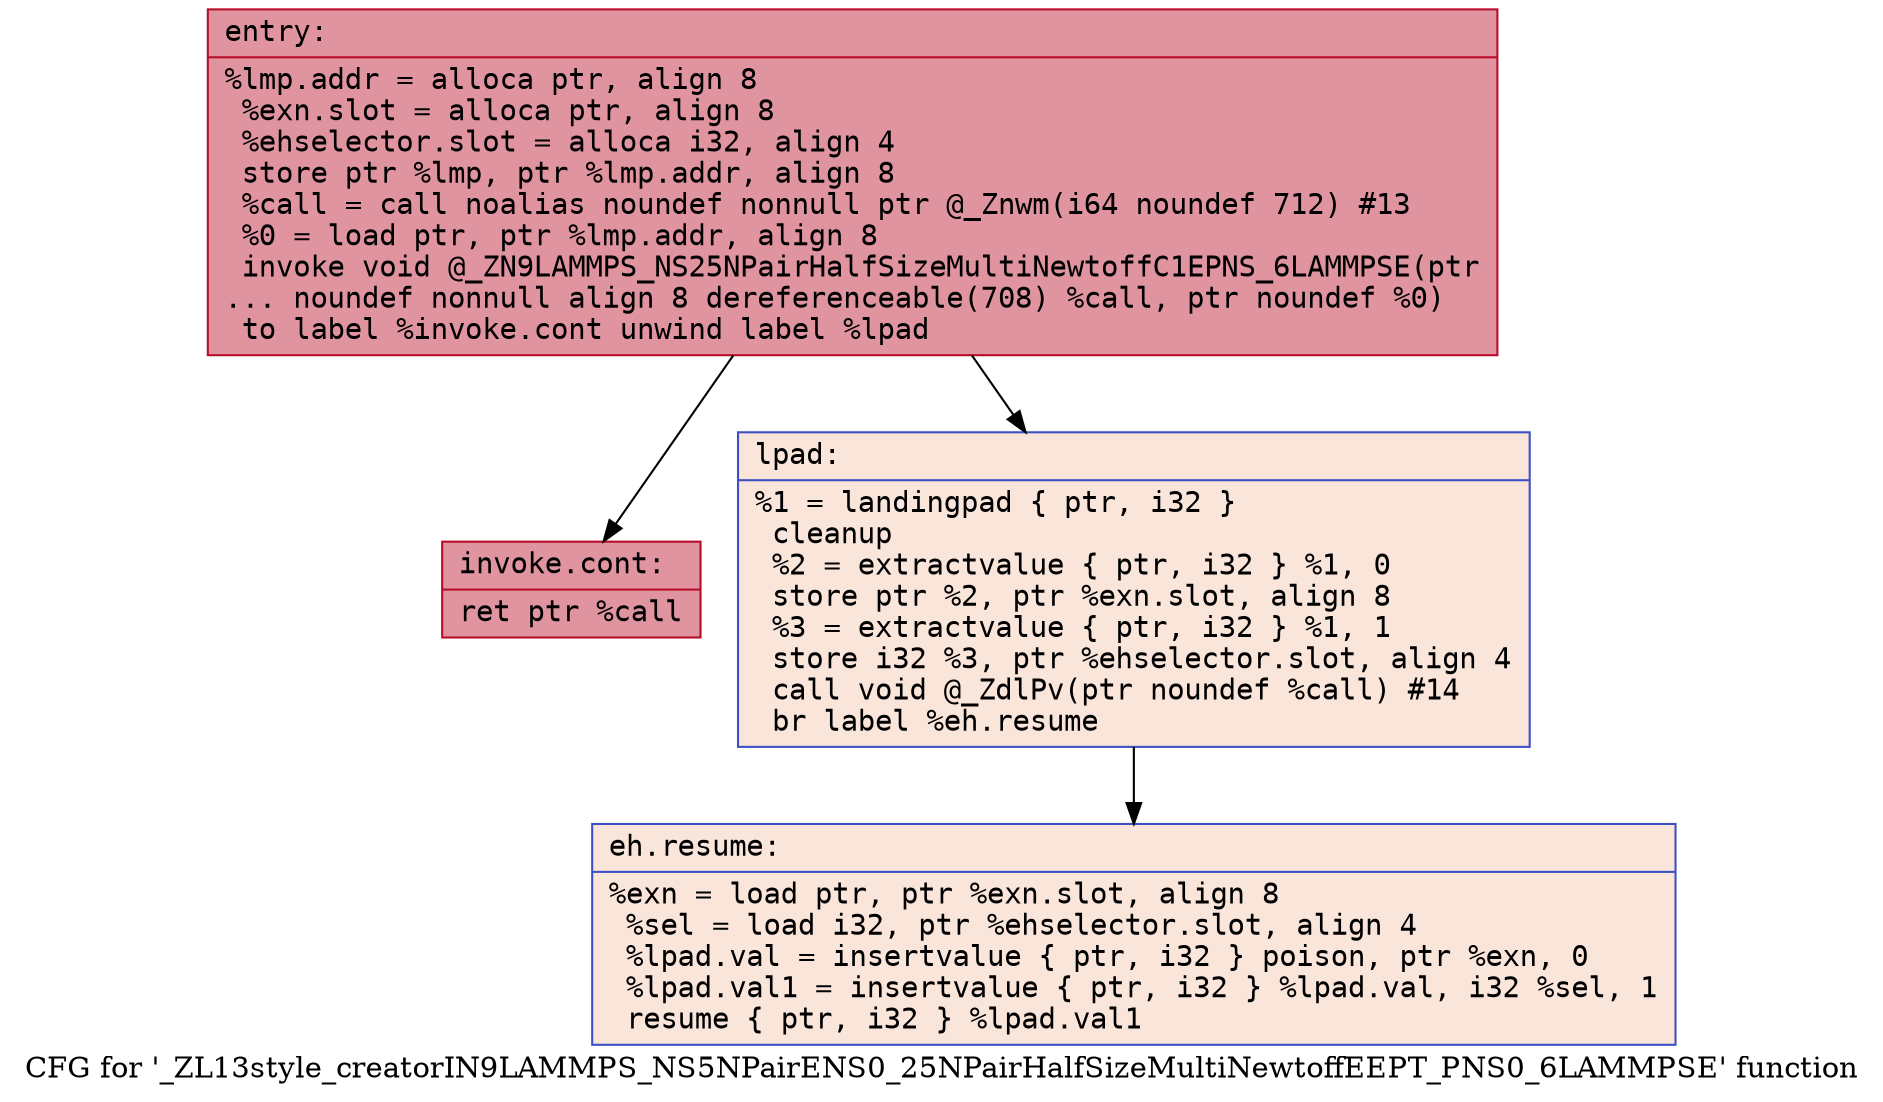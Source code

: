 digraph "CFG for '_ZL13style_creatorIN9LAMMPS_NS5NPairENS0_25NPairHalfSizeMultiNewtoffEEPT_PNS0_6LAMMPSE' function" {
	label="CFG for '_ZL13style_creatorIN9LAMMPS_NS5NPairENS0_25NPairHalfSizeMultiNewtoffEEPT_PNS0_6LAMMPSE' function";

	Node0x5563bdf30720 [shape=record,color="#b70d28ff", style=filled, fillcolor="#b70d2870" fontname="Courier",label="{entry:\l|  %lmp.addr = alloca ptr, align 8\l  %exn.slot = alloca ptr, align 8\l  %ehselector.slot = alloca i32, align 4\l  store ptr %lmp, ptr %lmp.addr, align 8\l  %call = call noalias noundef nonnull ptr @_Znwm(i64 noundef 712) #13\l  %0 = load ptr, ptr %lmp.addr, align 8\l  invoke void @_ZN9LAMMPS_NS25NPairHalfSizeMultiNewtoffC1EPNS_6LAMMPSE(ptr\l... noundef nonnull align 8 dereferenceable(708) %call, ptr noundef %0)\l          to label %invoke.cont unwind label %lpad\l}"];
	Node0x5563bdf30720 -> Node0x5563bdf30b30[tooltip="entry -> invoke.cont\nProbability 100.00%" ];
	Node0x5563bdf30720 -> Node0x5563bdf30bb0[tooltip="entry -> lpad\nProbability 0.00%" ];
	Node0x5563bdf30b30 [shape=record,color="#b70d28ff", style=filled, fillcolor="#b70d2870" fontname="Courier",label="{invoke.cont:\l|  ret ptr %call\l}"];
	Node0x5563bdf30bb0 [shape=record,color="#3d50c3ff", style=filled, fillcolor="#f4c5ad70" fontname="Courier",label="{lpad:\l|  %1 = landingpad \{ ptr, i32 \}\l          cleanup\l  %2 = extractvalue \{ ptr, i32 \} %1, 0\l  store ptr %2, ptr %exn.slot, align 8\l  %3 = extractvalue \{ ptr, i32 \} %1, 1\l  store i32 %3, ptr %ehselector.slot, align 4\l  call void @_ZdlPv(ptr noundef %call) #14\l  br label %eh.resume\l}"];
	Node0x5563bdf30bb0 -> Node0x5563bdf31280[tooltip="lpad -> eh.resume\nProbability 100.00%" ];
	Node0x5563bdf31280 [shape=record,color="#3d50c3ff", style=filled, fillcolor="#f4c5ad70" fontname="Courier",label="{eh.resume:\l|  %exn = load ptr, ptr %exn.slot, align 8\l  %sel = load i32, ptr %ehselector.slot, align 4\l  %lpad.val = insertvalue \{ ptr, i32 \} poison, ptr %exn, 0\l  %lpad.val1 = insertvalue \{ ptr, i32 \} %lpad.val, i32 %sel, 1\l  resume \{ ptr, i32 \} %lpad.val1\l}"];
}
